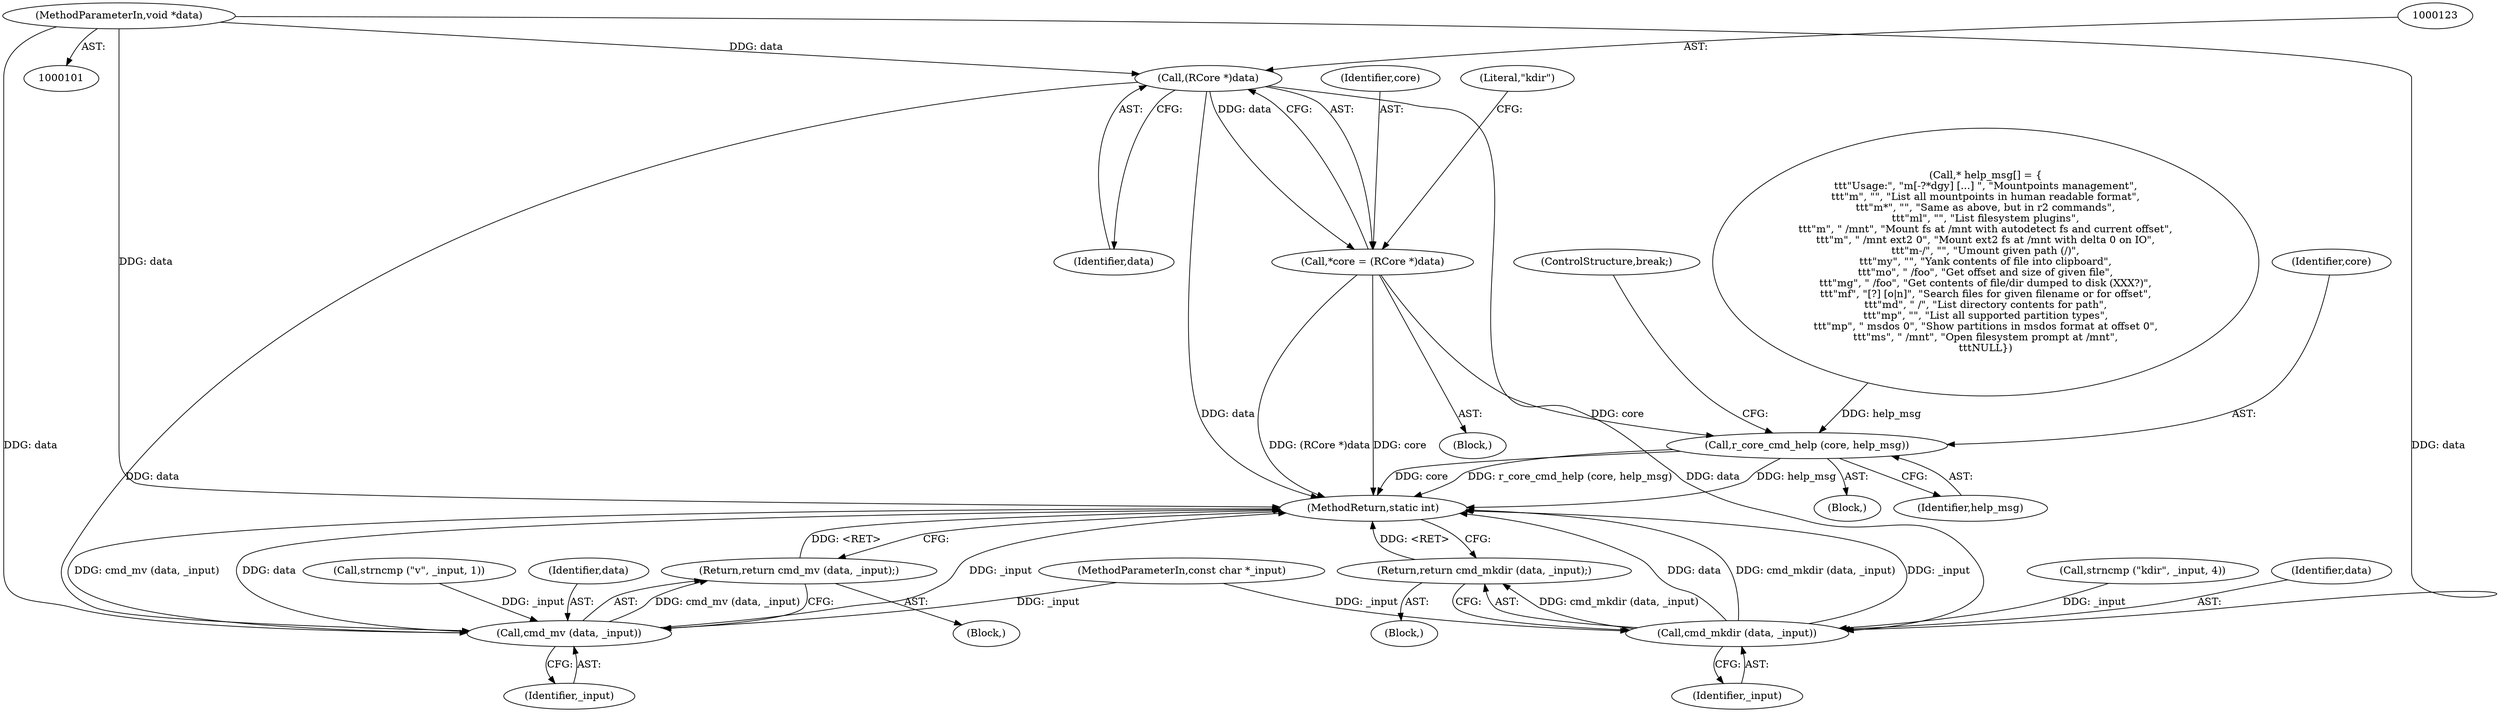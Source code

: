 digraph "0_radare2_65000a7fd9eea62359e6d6714f17b94a99a82edd@pointer" {
"1000122" [label="(Call,(RCore *)data)"];
"1000102" [label="(MethodParameterIn,void *data)"];
"1000120" [label="(Call,*core = (RCore *)data)"];
"1000664" [label="(Call,r_core_cmd_help (core, help_msg))"];
"1000133" [label="(Call,cmd_mkdir (data, _input))"];
"1000132" [label="(Return,return cmd_mkdir (data, _input);)"];
"1000144" [label="(Call,cmd_mv (data, _input))"];
"1000143" [label="(Return,return cmd_mv (data, _input);)"];
"1000664" [label="(Call,r_core_cmd_help (core, help_msg))"];
"1000667" [label="(ControlStructure,break;)"];
"1000142" [label="(Block,)"];
"1000666" [label="(Identifier,help_msg)"];
"1000102" [label="(MethodParameterIn,void *data)"];
"1000138" [label="(Call,strncmp (\"v\", _input, 1))"];
"1000672" [label="(MethodReturn,static int)"];
"1000145" [label="(Identifier,data)"];
"1000120" [label="(Call,*core = (RCore *)data)"];
"1000144" [label="(Call,cmd_mv (data, _input))"];
"1000127" [label="(Call,strncmp (\"kdir\", _input, 4))"];
"1000124" [label="(Identifier,data)"];
"1000133" [label="(Call,cmd_mkdir (data, _input))"];
"1000135" [label="(Identifier,_input)"];
"1000662" [label="(Call,* help_msg[] = {\n\t\t\t\"Usage:\", \"m[-?*dgy] [...] \", \"Mountpoints management\",\n\t\t\t\"m\", \"\", \"List all mountpoints in human readable format\",\n\t\t\t\"m*\", \"\", \"Same as above, but in r2 commands\",\n\t\t\t\"ml\", \"\", \"List filesystem plugins\",\n\t\t\t\"m\", \" /mnt\", \"Mount fs at /mnt with autodetect fs and current offset\",\n\t\t\t\"m\", \" /mnt ext2 0\", \"Mount ext2 fs at /mnt with delta 0 on IO\",\n\t\t\t\"m-/\", \"\", \"Umount given path (/)\",\n\t\t\t\"my\", \"\", \"Yank contents of file into clipboard\",\n\t\t\t\"mo\", \" /foo\", \"Get offset and size of given file\",\n\t\t\t\"mg\", \" /foo\", \"Get contents of file/dir dumped to disk (XXX?)\",\n\t\t\t\"mf\", \"[?] [o|n]\", \"Search files for given filename or for offset\",\n\t\t\t\"md\", \" /\", \"List directory contents for path\",\n\t\t\t\"mp\", \"\", \"List all supported partition types\",\n\t\t\t\"mp\", \" msdos 0\", \"Show partitions in msdos format at offset 0\",\n\t\t\t\"ms\", \" /mnt\", \"Open filesystem prompt at /mnt\",\n\t\t\tNULL})"];
"1000131" [label="(Block,)"];
"1000128" [label="(Literal,\"kdir\")"];
"1000660" [label="(Block,)"];
"1000665" [label="(Identifier,core)"];
"1000134" [label="(Identifier,data)"];
"1000122" [label="(Call,(RCore *)data)"];
"1000103" [label="(MethodParameterIn,const char *_input)"];
"1000143" [label="(Return,return cmd_mv (data, _input);)"];
"1000146" [label="(Identifier,_input)"];
"1000104" [label="(Block,)"];
"1000132" [label="(Return,return cmd_mkdir (data, _input);)"];
"1000121" [label="(Identifier,core)"];
"1000122" -> "1000120"  [label="AST: "];
"1000122" -> "1000124"  [label="CFG: "];
"1000123" -> "1000122"  [label="AST: "];
"1000124" -> "1000122"  [label="AST: "];
"1000120" -> "1000122"  [label="CFG: "];
"1000122" -> "1000672"  [label="DDG: data"];
"1000122" -> "1000120"  [label="DDG: data"];
"1000102" -> "1000122"  [label="DDG: data"];
"1000122" -> "1000133"  [label="DDG: data"];
"1000122" -> "1000144"  [label="DDG: data"];
"1000102" -> "1000101"  [label="AST: "];
"1000102" -> "1000672"  [label="DDG: data"];
"1000102" -> "1000133"  [label="DDG: data"];
"1000102" -> "1000144"  [label="DDG: data"];
"1000120" -> "1000104"  [label="AST: "];
"1000121" -> "1000120"  [label="AST: "];
"1000128" -> "1000120"  [label="CFG: "];
"1000120" -> "1000672"  [label="DDG: core"];
"1000120" -> "1000672"  [label="DDG: (RCore *)data"];
"1000120" -> "1000664"  [label="DDG: core"];
"1000664" -> "1000660"  [label="AST: "];
"1000664" -> "1000666"  [label="CFG: "];
"1000665" -> "1000664"  [label="AST: "];
"1000666" -> "1000664"  [label="AST: "];
"1000667" -> "1000664"  [label="CFG: "];
"1000664" -> "1000672"  [label="DDG: r_core_cmd_help (core, help_msg)"];
"1000664" -> "1000672"  [label="DDG: help_msg"];
"1000664" -> "1000672"  [label="DDG: core"];
"1000662" -> "1000664"  [label="DDG: help_msg"];
"1000133" -> "1000132"  [label="AST: "];
"1000133" -> "1000135"  [label="CFG: "];
"1000134" -> "1000133"  [label="AST: "];
"1000135" -> "1000133"  [label="AST: "];
"1000132" -> "1000133"  [label="CFG: "];
"1000133" -> "1000672"  [label="DDG: data"];
"1000133" -> "1000672"  [label="DDG: cmd_mkdir (data, _input)"];
"1000133" -> "1000672"  [label="DDG: _input"];
"1000133" -> "1000132"  [label="DDG: cmd_mkdir (data, _input)"];
"1000127" -> "1000133"  [label="DDG: _input"];
"1000103" -> "1000133"  [label="DDG: _input"];
"1000132" -> "1000131"  [label="AST: "];
"1000672" -> "1000132"  [label="CFG: "];
"1000132" -> "1000672"  [label="DDG: <RET>"];
"1000144" -> "1000143"  [label="AST: "];
"1000144" -> "1000146"  [label="CFG: "];
"1000145" -> "1000144"  [label="AST: "];
"1000146" -> "1000144"  [label="AST: "];
"1000143" -> "1000144"  [label="CFG: "];
"1000144" -> "1000672"  [label="DDG: cmd_mv (data, _input)"];
"1000144" -> "1000672"  [label="DDG: data"];
"1000144" -> "1000672"  [label="DDG: _input"];
"1000144" -> "1000143"  [label="DDG: cmd_mv (data, _input)"];
"1000138" -> "1000144"  [label="DDG: _input"];
"1000103" -> "1000144"  [label="DDG: _input"];
"1000143" -> "1000142"  [label="AST: "];
"1000672" -> "1000143"  [label="CFG: "];
"1000143" -> "1000672"  [label="DDG: <RET>"];
}
